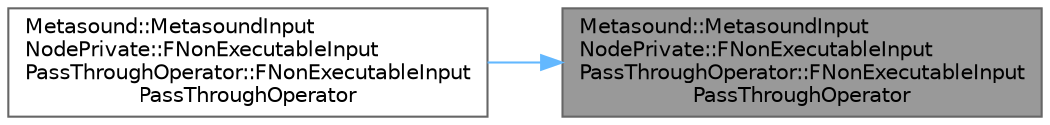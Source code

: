 digraph "Metasound::MetasoundInputNodePrivate::FNonExecutableInputPassThroughOperator::FNonExecutableInputPassThroughOperator"
{
 // INTERACTIVE_SVG=YES
 // LATEX_PDF_SIZE
  bgcolor="transparent";
  edge [fontname=Helvetica,fontsize=10,labelfontname=Helvetica,labelfontsize=10];
  node [fontname=Helvetica,fontsize=10,shape=box,height=0.2,width=0.4];
  rankdir="RL";
  Node1 [id="Node000001",label="Metasound::MetasoundInput\lNodePrivate::FNonExecutableInput\lPassThroughOperator::FNonExecutableInput\lPassThroughOperator",height=0.2,width=0.4,color="gray40", fillcolor="grey60", style="filled", fontcolor="black",tooltip=" "];
  Node1 -> Node2 [id="edge1_Node000001_Node000002",dir="back",color="steelblue1",style="solid",tooltip=" "];
  Node2 [id="Node000002",label="Metasound::MetasoundInput\lNodePrivate::FNonExecutableInput\lPassThroughOperator::FNonExecutableInput\lPassThroughOperator",height=0.2,width=0.4,color="grey40", fillcolor="white", style="filled",URL="$d1/d97/classMetasound_1_1MetasoundInputNodePrivate_1_1FNonExecutableInputPassThroughOperator.html#ac416f2c0873eed4279e9c8eeb8cb2543",tooltip=" "];
}
